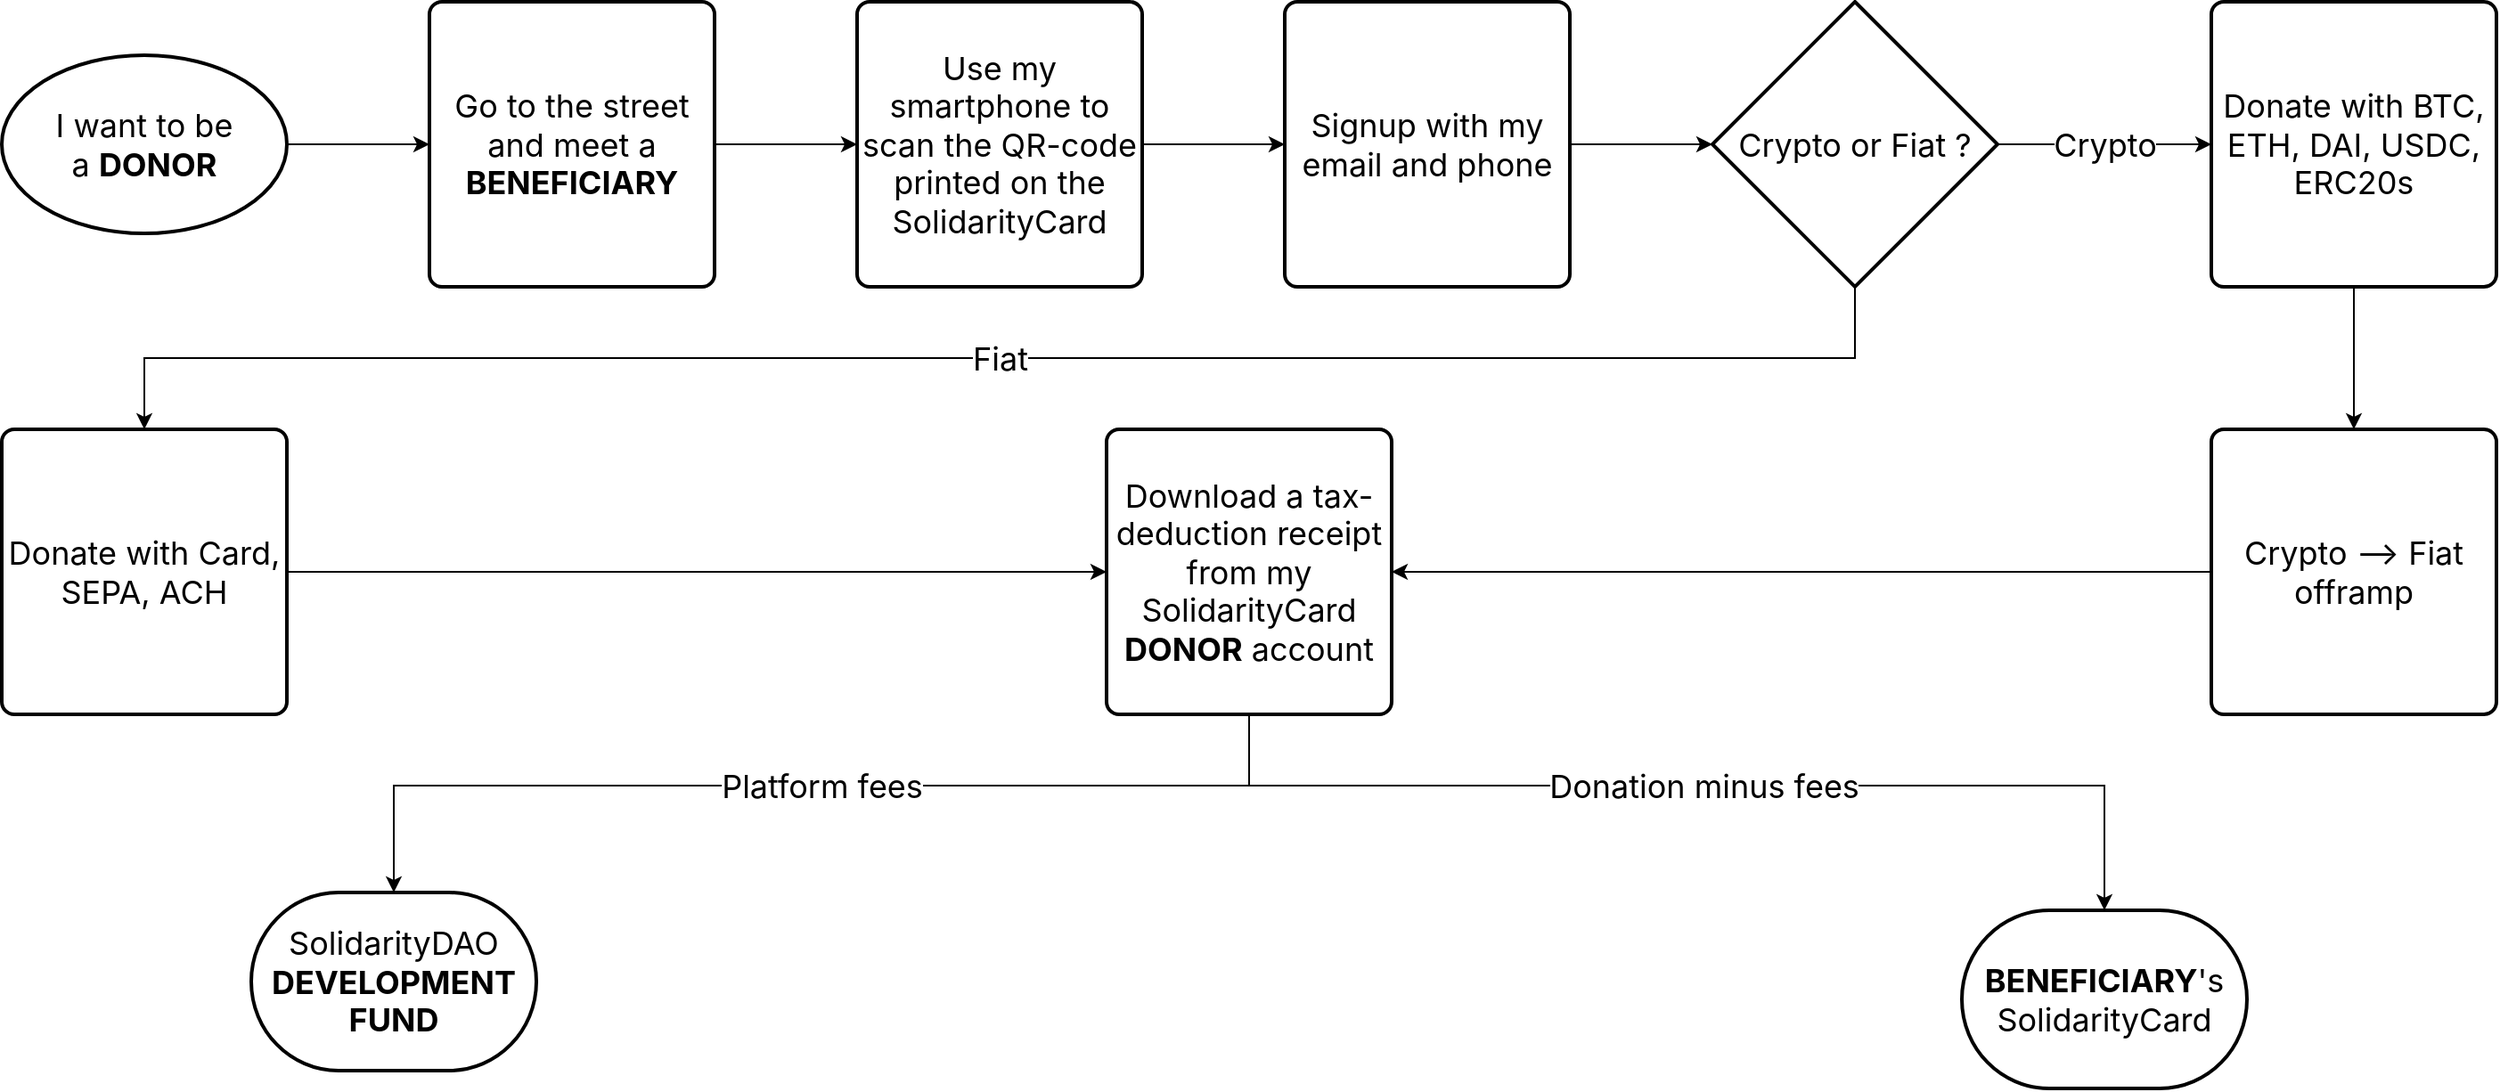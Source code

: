 <mxfile version="12.6.5" type="device"><diagram id="C5RBs43oDa-KdzZeNtuy" name="Page-1"><mxGraphModel dx="1455" dy="966" grid="1" gridSize="10" guides="1" tooltips="1" connect="1" arrows="1" fold="1" page="1" pageScale="1" pageWidth="1600" pageHeight="900" math="0" shadow="0"><root><mxCell id="WIyWlLk6GJQsqaUBKTNV-0"/><mxCell id="WIyWlLk6GJQsqaUBKTNV-1" parent="WIyWlLk6GJQsqaUBKTNV-0"/><mxCell id="jl-ctW1CZzwCZrpfKcMk-3" style="edgeStyle=orthogonalEdgeStyle;rounded=0;orthogonalLoop=1;jettySize=auto;html=1;exitX=1;exitY=0.5;exitDx=0;exitDy=0;exitPerimeter=0;entryX=0;entryY=0.5;entryDx=0;entryDy=0;fontSize=18;fontFamily=SF Pro Text;" parent="WIyWlLk6GJQsqaUBKTNV-1" source="jl-ctW1CZzwCZrpfKcMk-0" target="jl-ctW1CZzwCZrpfKcMk-2" edge="1"><mxGeometry relative="1" as="geometry"/></mxCell><mxCell id="jl-ctW1CZzwCZrpfKcMk-0" value="&lt;font style=&quot;font-size: 18px&quot;&gt;I want to be a&amp;nbsp;&lt;b style=&quot;font-size: 18px&quot;&gt;DONOR&lt;/b&gt;&lt;/font&gt;" style="strokeWidth=2;html=1;shape=mxgraph.flowchart.start_1;whiteSpace=wrap;fontSize=18;fontFamily=SF Pro Text;" parent="WIyWlLk6GJQsqaUBKTNV-1" vertex="1"><mxGeometry x="80" y="150" width="160" height="100" as="geometry"/></mxCell><mxCell id="jl-ctW1CZzwCZrpfKcMk-5" style="edgeStyle=orthogonalEdgeStyle;rounded=0;orthogonalLoop=1;jettySize=auto;html=1;exitX=1;exitY=0.5;exitDx=0;exitDy=0;entryX=0;entryY=0.5;entryDx=0;entryDy=0;fontSize=18;fontFamily=SF Pro Text;" parent="WIyWlLk6GJQsqaUBKTNV-1" source="jl-ctW1CZzwCZrpfKcMk-2" target="jl-ctW1CZzwCZrpfKcMk-4" edge="1"><mxGeometry relative="1" as="geometry"/></mxCell><mxCell id="jl-ctW1CZzwCZrpfKcMk-2" value="Go to the street and meet a &lt;b&gt;BENEFICIARY&lt;/b&gt;" style="rounded=1;whiteSpace=wrap;html=1;absoluteArcSize=1;arcSize=14;strokeWidth=2;shadow=0;fontFamily=SF Pro Text;fontSize=18;" parent="WIyWlLk6GJQsqaUBKTNV-1" vertex="1"><mxGeometry x="320" y="120" width="160" height="160" as="geometry"/></mxCell><mxCell id="jl-ctW1CZzwCZrpfKcMk-9" value="" style="edgeStyle=orthogonalEdgeStyle;rounded=0;orthogonalLoop=1;jettySize=auto;html=1;fontSize=18;fontFamily=SF Pro Text;" parent="WIyWlLk6GJQsqaUBKTNV-1" source="jl-ctW1CZzwCZrpfKcMk-4" target="jl-ctW1CZzwCZrpfKcMk-8" edge="1"><mxGeometry relative="1" as="geometry"/></mxCell><mxCell id="jl-ctW1CZzwCZrpfKcMk-4" value="&lt;p&gt;Use my smartphone to scan the QR-code printed on the SolidarityCard&lt;br&gt;&lt;/p&gt;" style="rounded=1;whiteSpace=wrap;html=1;absoluteArcSize=1;arcSize=14;strokeWidth=2;shadow=0;fontFamily=SF Pro Text;fontSize=18;" parent="WIyWlLk6GJQsqaUBKTNV-1" vertex="1"><mxGeometry x="560" y="120" width="160" height="160" as="geometry"/></mxCell><mxCell id="jl-ctW1CZzwCZrpfKcMk-17" style="edgeStyle=orthogonalEdgeStyle;rounded=0;orthogonalLoop=1;jettySize=auto;html=1;exitX=1;exitY=0.5;exitDx=0;exitDy=0;entryX=0;entryY=0.5;entryDx=0;entryDy=0;entryPerimeter=0;fontSize=18;fontFamily=SF Pro Text;" parent="WIyWlLk6GJQsqaUBKTNV-1" source="jl-ctW1CZzwCZrpfKcMk-8" target="jl-ctW1CZzwCZrpfKcMk-12" edge="1"><mxGeometry relative="1" as="geometry"/></mxCell><mxCell id="jl-ctW1CZzwCZrpfKcMk-8" value="Signup with my email and phone" style="rounded=1;whiteSpace=wrap;html=1;absoluteArcSize=1;arcSize=14;strokeWidth=2;shadow=0;fontFamily=SF Pro Text;fontSize=18;" parent="WIyWlLk6GJQsqaUBKTNV-1" vertex="1"><mxGeometry x="800" y="120" width="160" height="160" as="geometry"/></mxCell><mxCell id="jl-ctW1CZzwCZrpfKcMk-21" value="Crypto" style="edgeStyle=orthogonalEdgeStyle;rounded=0;orthogonalLoop=1;jettySize=auto;html=1;exitX=1;exitY=0.5;exitDx=0;exitDy=0;exitPerimeter=0;entryX=0;entryY=0.5;entryDx=0;entryDy=0;fontSize=18;fontFamily=SF Pro Text;" parent="WIyWlLk6GJQsqaUBKTNV-1" source="jl-ctW1CZzwCZrpfKcMk-12" target="jl-ctW1CZzwCZrpfKcMk-18" edge="1"><mxGeometry relative="1" as="geometry"/></mxCell><mxCell id="jl-ctW1CZzwCZrpfKcMk-23" value="Fiat" style="edgeStyle=orthogonalEdgeStyle;rounded=0;orthogonalLoop=1;jettySize=auto;html=1;exitX=0.5;exitY=1;exitDx=0;exitDy=0;exitPerimeter=0;entryX=0.5;entryY=0;entryDx=0;entryDy=0;fontSize=18;fontFamily=SF Pro Text;" parent="WIyWlLk6GJQsqaUBKTNV-1" source="jl-ctW1CZzwCZrpfKcMk-12" target="jl-ctW1CZzwCZrpfKcMk-22" edge="1"><mxGeometry relative="1" as="geometry"/></mxCell><mxCell id="jl-ctW1CZzwCZrpfKcMk-12" value="Crypto or Fiat ?" style="strokeWidth=2;html=1;shape=mxgraph.flowchart.decision;whiteSpace=wrap;fontSize=18;fontFamily=SF Pro Text;" parent="WIyWlLk6GJQsqaUBKTNV-1" vertex="1"><mxGeometry x="1040" y="120" width="160" height="160" as="geometry"/></mxCell><mxCell id="jl-ctW1CZzwCZrpfKcMk-25" value="" style="edgeStyle=orthogonalEdgeStyle;rounded=0;orthogonalLoop=1;jettySize=auto;html=1;fontSize=18;fontFamily=SF Pro Text;" parent="WIyWlLk6GJQsqaUBKTNV-1" source="jl-ctW1CZzwCZrpfKcMk-18" target="jl-ctW1CZzwCZrpfKcMk-24" edge="1"><mxGeometry relative="1" as="geometry"/></mxCell><mxCell id="jl-ctW1CZzwCZrpfKcMk-18" value="Donate with BTC, ETH, DAI, USDC, ERC20s" style="rounded=1;whiteSpace=wrap;html=1;absoluteArcSize=1;arcSize=14;strokeWidth=2;shadow=0;fontFamily=SF Pro Text;fontSize=18;" parent="WIyWlLk6GJQsqaUBKTNV-1" vertex="1"><mxGeometry x="1320" y="120" width="160" height="160" as="geometry"/></mxCell><mxCell id="ij74EiV7NbI5PEClfb3b-14" style="edgeStyle=orthogonalEdgeStyle;rounded=0;orthogonalLoop=1;jettySize=auto;html=1;exitX=0;exitY=0.5;exitDx=0;exitDy=0;entryX=1;entryY=0.5;entryDx=0;entryDy=0;fontSize=18;fontFamily=SF Pro Text;" parent="WIyWlLk6GJQsqaUBKTNV-1" source="jl-ctW1CZzwCZrpfKcMk-24" target="jl-ctW1CZzwCZrpfKcMk-26" edge="1"><mxGeometry relative="1" as="geometry"/></mxCell><mxCell id="jl-ctW1CZzwCZrpfKcMk-24" value="Crypto --&amp;gt; Fiat offramp" style="rounded=1;whiteSpace=wrap;html=1;absoluteArcSize=1;arcSize=14;strokeWidth=2;shadow=0;fontFamily=SF Pro Text;fontSize=18;" parent="WIyWlLk6GJQsqaUBKTNV-1" vertex="1"><mxGeometry x="1320" y="360" width="160" height="160" as="geometry"/></mxCell><mxCell id="ij74EiV7NbI5PEClfb3b-13" style="edgeStyle=orthogonalEdgeStyle;rounded=0;orthogonalLoop=1;jettySize=auto;html=1;exitX=1;exitY=0.5;exitDx=0;exitDy=0;entryX=0;entryY=0.5;entryDx=0;entryDy=0;fontSize=18;fontFamily=SF Pro Text;" parent="WIyWlLk6GJQsqaUBKTNV-1" source="jl-ctW1CZzwCZrpfKcMk-22" target="jl-ctW1CZzwCZrpfKcMk-26" edge="1"><mxGeometry relative="1" as="geometry"/></mxCell><mxCell id="jl-ctW1CZzwCZrpfKcMk-22" value="Donate with Card, SEPA, ACH" style="rounded=1;whiteSpace=wrap;html=1;absoluteArcSize=1;arcSize=14;strokeWidth=2;shadow=0;fontFamily=SF Pro Text;fontSize=18;" parent="WIyWlLk6GJQsqaUBKTNV-1" vertex="1"><mxGeometry x="80" y="360" width="160" height="160" as="geometry"/></mxCell><mxCell id="ij74EiV7NbI5PEClfb3b-10" value="Donation minus fees" style="edgeStyle=orthogonalEdgeStyle;rounded=0;orthogonalLoop=1;jettySize=auto;html=1;exitX=0.5;exitY=1;exitDx=0;exitDy=0;entryX=0.5;entryY=0;entryDx=0;entryDy=0;entryPerimeter=0;fontSize=18;fontFamily=SF Pro Text;" parent="WIyWlLk6GJQsqaUBKTNV-1" source="jl-ctW1CZzwCZrpfKcMk-26" target="ij74EiV7NbI5PEClfb3b-6" edge="1"><mxGeometry relative="1" as="geometry"><Array as="points"><mxPoint x="780" y="560"/><mxPoint x="1260" y="560"/></Array></mxGeometry></mxCell><mxCell id="ij74EiV7NbI5PEClfb3b-12" value="Platform fees" style="edgeStyle=orthogonalEdgeStyle;rounded=0;orthogonalLoop=1;jettySize=auto;html=1;exitX=0.5;exitY=1;exitDx=0;exitDy=0;entryX=0.5;entryY=0;entryDx=0;entryDy=0;entryPerimeter=0;fontSize=18;align=center;fontFamily=SF Pro Text;" parent="WIyWlLk6GJQsqaUBKTNV-1" source="jl-ctW1CZzwCZrpfKcMk-26" target="ij74EiV7NbI5PEClfb3b-4" edge="1"><mxGeometry x="-0.035" relative="1" as="geometry"><Array as="points"><mxPoint x="780" y="560"/><mxPoint x="300" y="560"/></Array><mxPoint as="offset"/></mxGeometry></mxCell><mxCell id="jl-ctW1CZzwCZrpfKcMk-26" value="Download a tax-deduction receipt from my SolidarityCard &lt;b&gt;DONOR&lt;/b&gt; account" style="rounded=1;whiteSpace=wrap;html=1;absoluteArcSize=1;arcSize=14;strokeWidth=2;shadow=0;fontFamily=SF Pro Text;fontSize=18;" parent="WIyWlLk6GJQsqaUBKTNV-1" vertex="1"><mxGeometry x="700" y="360" width="160" height="160" as="geometry"/></mxCell><mxCell id="ij74EiV7NbI5PEClfb3b-6" value="&lt;b&gt;BENEFICIARY&lt;/b&gt;'s SolidarityCard" style="strokeWidth=2;html=1;shape=mxgraph.flowchart.terminator;whiteSpace=wrap;fontSize=18;fontFamily=SF Pro Text;" parent="WIyWlLk6GJQsqaUBKTNV-1" vertex="1"><mxGeometry x="1180" y="630" width="160" height="100" as="geometry"/></mxCell><mxCell id="ij74EiV7NbI5PEClfb3b-4" value="SolidarityDAO &lt;b&gt;DEVELOPMENT FUND&lt;/b&gt;" style="strokeWidth=2;html=1;shape=mxgraph.flowchart.terminator;whiteSpace=wrap;fontSize=18;fontFamily=SF Pro Text;" parent="WIyWlLk6GJQsqaUBKTNV-1" vertex="1"><mxGeometry x="220" y="620" width="160" height="100" as="geometry"/></mxCell></root></mxGraphModel></diagram></mxfile>